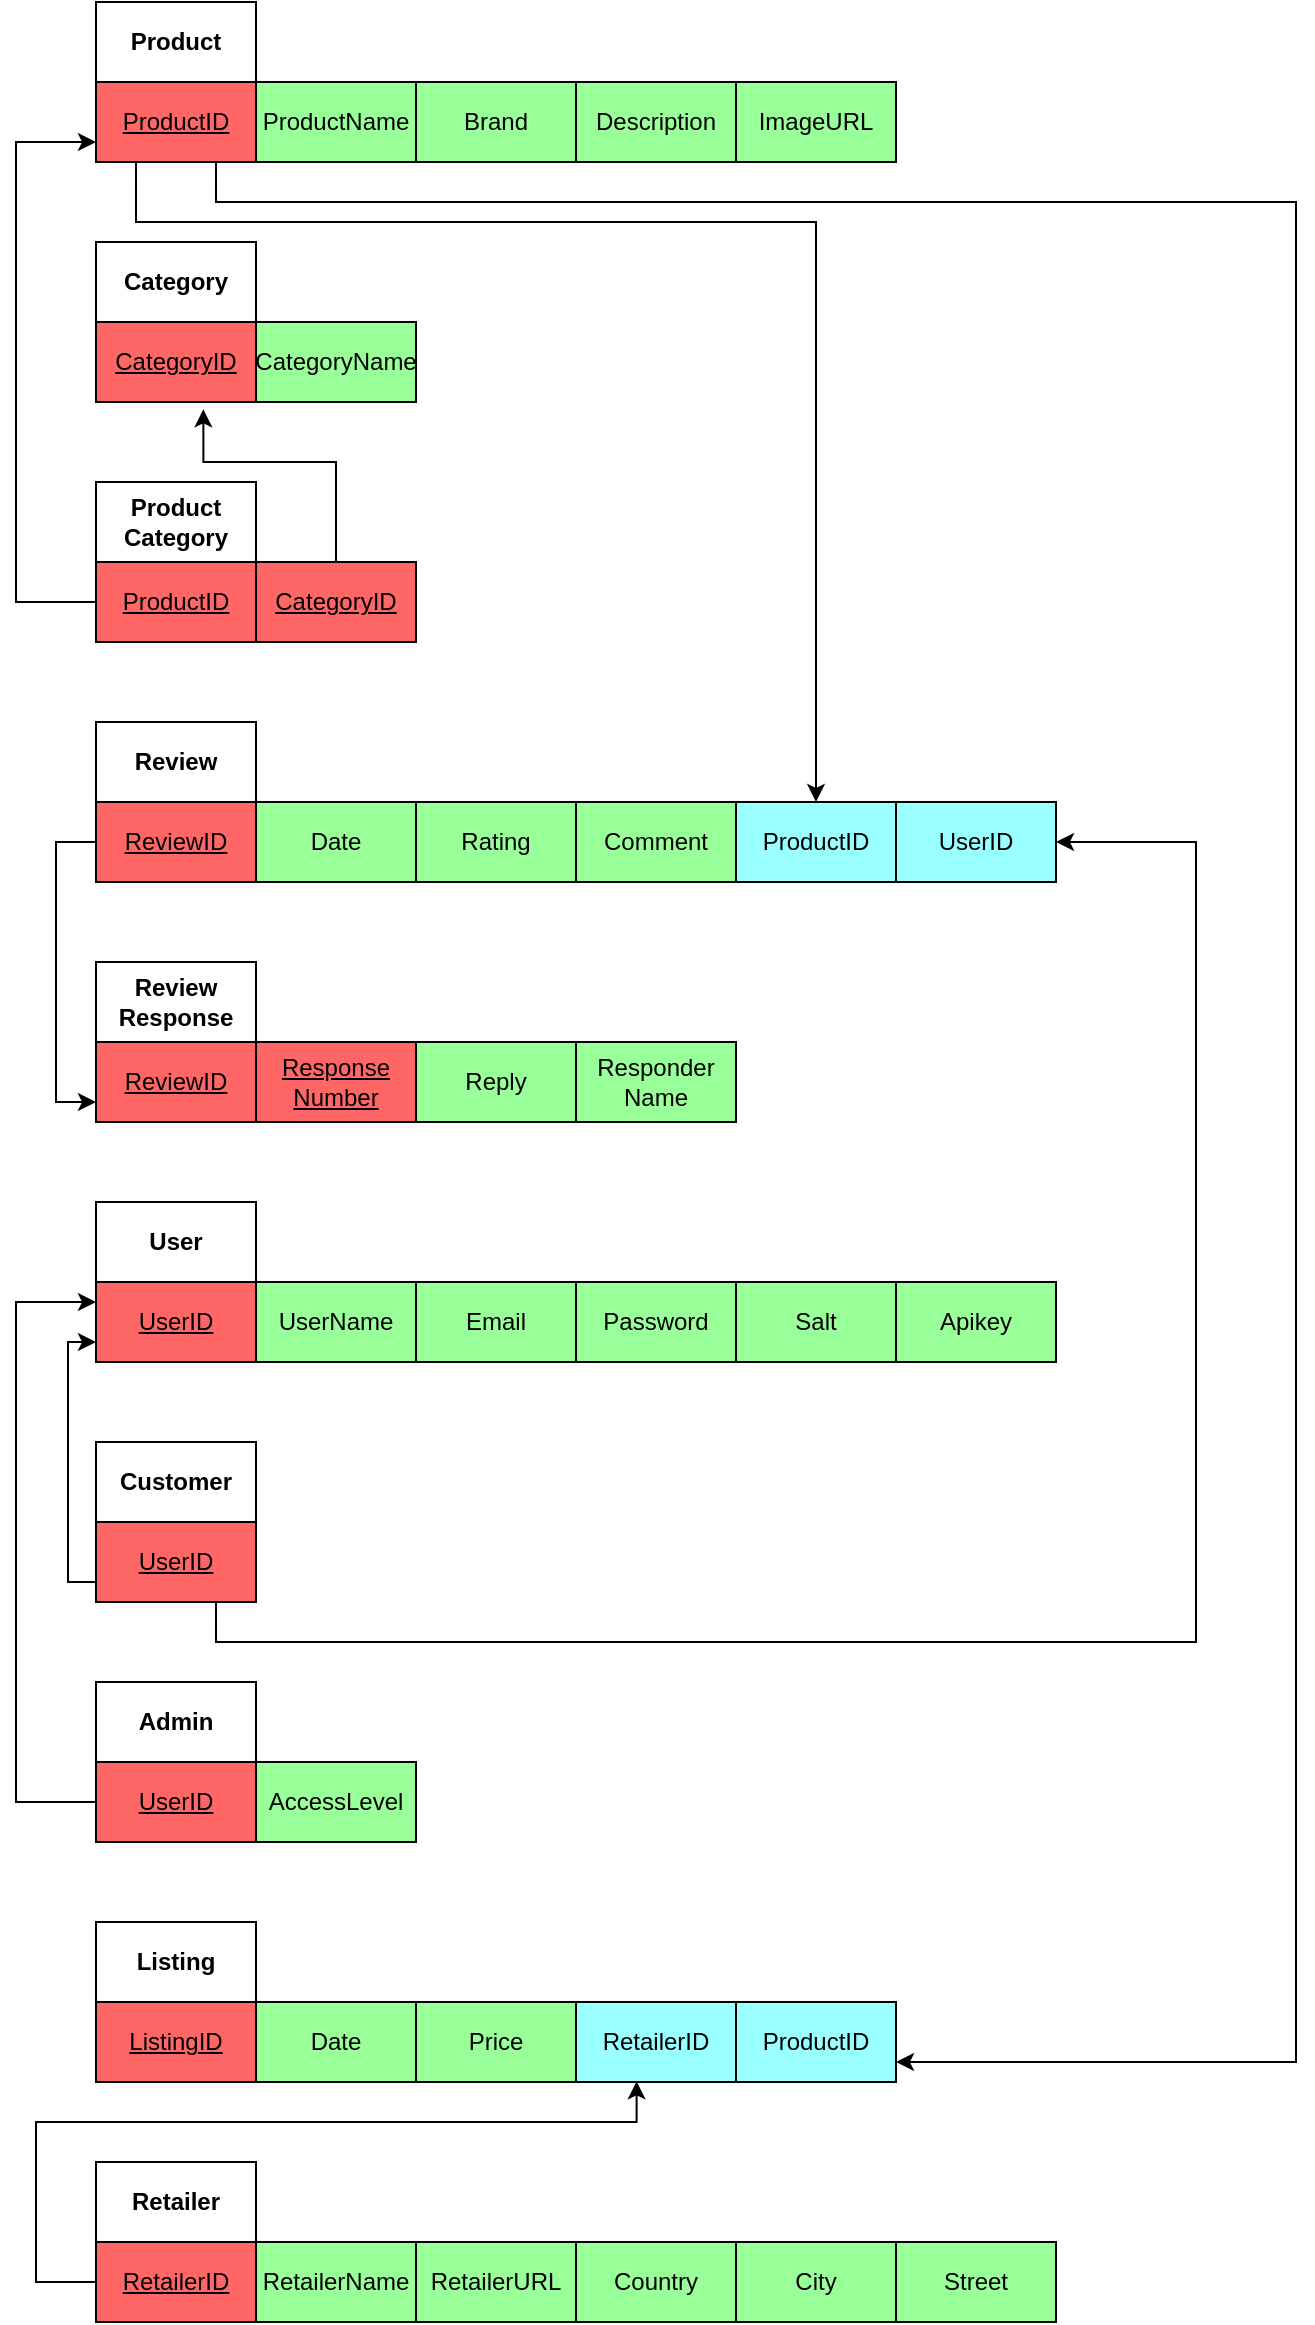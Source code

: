 <mxfile version="27.0.5">
  <diagram name="Page-1" id="e56a1550-8fbb-45ad-956c-1786394a9013">
    <mxGraphModel dx="1239" dy="695" grid="1" gridSize="10" guides="1" tooltips="1" connect="1" arrows="1" fold="1" page="1" pageScale="1" pageWidth="1100" pageHeight="850" background="none" math="0" shadow="0">
      <root>
        <mxCell id="0" />
        <mxCell id="1" parent="0" />
        <mxCell id="6jOaZCHhb_grgTxYYWfn-1" value="&lt;b&gt;Product&lt;/b&gt;" style="rounded=0;whiteSpace=wrap;html=1;" parent="1" vertex="1">
          <mxGeometry x="80" y="40" width="80" height="40" as="geometry" />
        </mxCell>
        <mxCell id="6jOaZCHhb_grgTxYYWfn-2" value="ProductName" style="rounded=0;whiteSpace=wrap;html=1;fillColor=light-dark(#99FF99,#000000);" parent="1" vertex="1">
          <mxGeometry x="160" y="80" width="80" height="40" as="geometry" />
        </mxCell>
        <mxCell id="6jOaZCHhb_grgTxYYWfn-3" style="edgeStyle=orthogonalEdgeStyle;rounded=0;orthogonalLoop=1;jettySize=auto;html=1;exitX=0.25;exitY=1;exitDx=0;exitDy=0;" parent="1" source="6jOaZCHhb_grgTxYYWfn-5" target="6jOaZCHhb_grgTxYYWfn-47" edge="1">
          <mxGeometry relative="1" as="geometry">
            <Array as="points">
              <mxPoint x="100" y="150" />
              <mxPoint x="440" y="150" />
            </Array>
          </mxGeometry>
        </mxCell>
        <mxCell id="6jOaZCHhb_grgTxYYWfn-4" style="edgeStyle=orthogonalEdgeStyle;rounded=0;orthogonalLoop=1;jettySize=auto;html=1;exitX=0.75;exitY=1;exitDx=0;exitDy=0;entryX=1;entryY=0.75;entryDx=0;entryDy=0;" parent="1" source="6jOaZCHhb_grgTxYYWfn-5" target="6jOaZCHhb_grgTxYYWfn-50" edge="1">
          <mxGeometry relative="1" as="geometry">
            <Array as="points">
              <mxPoint x="140" y="140" />
              <mxPoint x="680" y="140" />
              <mxPoint x="680" y="1070" />
            </Array>
          </mxGeometry>
        </mxCell>
        <mxCell id="6jOaZCHhb_grgTxYYWfn-5" value="&lt;u&gt;ProductID&lt;/u&gt;" style="rounded=0;whiteSpace=wrap;html=1;fillColor=light-dark(#FF6666,#000000);" parent="1" vertex="1">
          <mxGeometry x="80" y="80" width="80" height="40" as="geometry" />
        </mxCell>
        <mxCell id="6jOaZCHhb_grgTxYYWfn-6" value="Brand" style="rounded=0;whiteSpace=wrap;html=1;fillColor=light-dark(#99FF99,#000000);" parent="1" vertex="1">
          <mxGeometry x="240" y="80" width="80" height="40" as="geometry" />
        </mxCell>
        <mxCell id="6jOaZCHhb_grgTxYYWfn-7" value="Description" style="rounded=0;whiteSpace=wrap;html=1;fillColor=light-dark(#99FF99,#000000);" parent="1" vertex="1">
          <mxGeometry x="320" y="80" width="80" height="40" as="geometry" />
        </mxCell>
        <mxCell id="6jOaZCHhb_grgTxYYWfn-8" value="ImageURL" style="rounded=0;whiteSpace=wrap;html=1;fillColor=light-dark(#99FF99,#000000);" parent="1" vertex="1">
          <mxGeometry x="400" y="80" width="80" height="40" as="geometry" />
        </mxCell>
        <mxCell id="6jOaZCHhb_grgTxYYWfn-9" value="&lt;b&gt;Category&lt;/b&gt;" style="rounded=0;whiteSpace=wrap;html=1;" parent="1" vertex="1">
          <mxGeometry x="80" y="160" width="80" height="40" as="geometry" />
        </mxCell>
        <mxCell id="6jOaZCHhb_grgTxYYWfn-10" value="" style="rounded=0;whiteSpace=wrap;html=1;" parent="1" vertex="1">
          <mxGeometry x="80" y="200" width="160" height="40" as="geometry" />
        </mxCell>
        <mxCell id="6jOaZCHhb_grgTxYYWfn-11" value="&lt;u&gt;CategoryID&lt;/u&gt;" style="rounded=0;whiteSpace=wrap;html=1;fillColor=light-dark(#FF6666,#000000);" parent="1" vertex="1">
          <mxGeometry x="80" y="200" width="80" height="40" as="geometry" />
        </mxCell>
        <mxCell id="6jOaZCHhb_grgTxYYWfn-12" value="&lt;b&gt;Review&lt;/b&gt;" style="rounded=0;whiteSpace=wrap;html=1;" parent="1" vertex="1">
          <mxGeometry x="80" y="400" width="80" height="40" as="geometry" />
        </mxCell>
        <mxCell id="6jOaZCHhb_grgTxYYWfn-13" value="" style="rounded=0;whiteSpace=wrap;html=1;" parent="1" vertex="1">
          <mxGeometry x="80" y="440" width="320" height="40" as="geometry" />
        </mxCell>
        <mxCell id="6jOaZCHhb_grgTxYYWfn-14" value="Date" style="rounded=0;whiteSpace=wrap;html=1;fillColor=light-dark(#99FF99,#000000);" parent="1" vertex="1">
          <mxGeometry x="160" y="440" width="80" height="40" as="geometry" />
        </mxCell>
        <mxCell id="6jOaZCHhb_grgTxYYWfn-15" style="edgeStyle=orthogonalEdgeStyle;rounded=0;orthogonalLoop=1;jettySize=auto;html=1;entryX=0;entryY=0.75;entryDx=0;entryDy=0;" parent="1" source="6jOaZCHhb_grgTxYYWfn-16" target="6jOaZCHhb_grgTxYYWfn-44" edge="1">
          <mxGeometry relative="1" as="geometry">
            <Array as="points">
              <mxPoint x="60" y="460" />
              <mxPoint x="60" y="590" />
            </Array>
          </mxGeometry>
        </mxCell>
        <mxCell id="6jOaZCHhb_grgTxYYWfn-16" value="&lt;u&gt;ReviewID&lt;/u&gt;" style="rounded=0;whiteSpace=wrap;html=1;fillColor=light-dark(#FF6666,#000000);" parent="1" vertex="1">
          <mxGeometry x="80" y="440" width="80" height="40" as="geometry" />
        </mxCell>
        <mxCell id="6jOaZCHhb_grgTxYYWfn-17" value="Rating" style="rounded=0;whiteSpace=wrap;html=1;fillColor=light-dark(#99FF99,#000000);" parent="1" vertex="1">
          <mxGeometry x="240" y="440" width="80" height="40" as="geometry" />
        </mxCell>
        <mxCell id="6jOaZCHhb_grgTxYYWfn-18" value="Comment" style="rounded=0;whiteSpace=wrap;html=1;fillColor=light-dark(#99FF99,#000000);" parent="1" vertex="1">
          <mxGeometry x="320" y="440" width="80" height="40" as="geometry" />
        </mxCell>
        <mxCell id="6jOaZCHhb_grgTxYYWfn-19" value="&lt;b&gt;Listing&lt;/b&gt;" style="rounded=0;whiteSpace=wrap;html=1;" parent="1" vertex="1">
          <mxGeometry x="80" y="1000" width="80" height="40" as="geometry" />
        </mxCell>
        <mxCell id="6jOaZCHhb_grgTxYYWfn-20" value="" style="rounded=0;whiteSpace=wrap;html=1;" parent="1" vertex="1">
          <mxGeometry x="80" y="1040" width="240" height="40" as="geometry" />
        </mxCell>
        <mxCell id="6jOaZCHhb_grgTxYYWfn-21" value="Date" style="rounded=0;whiteSpace=wrap;html=1;fillColor=light-dark(#99FF99,#000000);" parent="1" vertex="1">
          <mxGeometry x="160" y="1040" width="80" height="40" as="geometry" />
        </mxCell>
        <mxCell id="6jOaZCHhb_grgTxYYWfn-22" value="&lt;u&gt;ListingID&lt;/u&gt;" style="rounded=0;whiteSpace=wrap;html=1;fillColor=light-dark(#FF6666,#000000);" parent="1" vertex="1">
          <mxGeometry x="80" y="1040" width="80" height="40" as="geometry" />
        </mxCell>
        <mxCell id="6jOaZCHhb_grgTxYYWfn-23" value="Price" style="rounded=0;whiteSpace=wrap;html=1;fillColor=light-dark(#99FF99,#000000);" parent="1" vertex="1">
          <mxGeometry x="240" y="1040" width="80" height="40" as="geometry" />
        </mxCell>
        <mxCell id="6jOaZCHhb_grgTxYYWfn-24" value="&lt;b&gt;Retailer&lt;/b&gt;" style="rounded=0;whiteSpace=wrap;html=1;" parent="1" vertex="1">
          <mxGeometry x="80" y="1120" width="80" height="40" as="geometry" />
        </mxCell>
        <mxCell id="6jOaZCHhb_grgTxYYWfn-25" value="" style="rounded=0;whiteSpace=wrap;html=1;" parent="1" vertex="1">
          <mxGeometry x="80" y="1160" width="160" height="40" as="geometry" />
        </mxCell>
        <mxCell id="6jOaZCHhb_grgTxYYWfn-26" value="RetailerName" style="rounded=0;whiteSpace=wrap;html=1;fillColor=light-dark(#99FF99,#000000);" parent="1" vertex="1">
          <mxGeometry x="160" y="1160" width="80" height="40" as="geometry" />
        </mxCell>
        <mxCell id="6jOaZCHhb_grgTxYYWfn-27" value="&lt;u&gt;RetailerID&lt;/u&gt;" style="rounded=0;whiteSpace=wrap;html=1;fillColor=light-dark(#FF6666,#000000);" parent="1" vertex="1">
          <mxGeometry x="80" y="1160" width="80" height="40" as="geometry" />
        </mxCell>
        <mxCell id="6jOaZCHhb_grgTxYYWfn-29" value="CategoryName" style="rounded=0;whiteSpace=wrap;html=1;fillColor=light-dark(#99FF99,#000000);" parent="1" vertex="1">
          <mxGeometry x="160" y="200" width="80" height="40" as="geometry" />
        </mxCell>
        <mxCell id="6jOaZCHhb_grgTxYYWfn-30" value="RetailerURL" style="rounded=0;whiteSpace=wrap;html=1;fillColor=light-dark(#99FF99,#000000);" parent="1" vertex="1">
          <mxGeometry x="240" y="1160" width="80" height="40" as="geometry" />
        </mxCell>
        <mxCell id="6jOaZCHhb_grgTxYYWfn-31" value="&lt;b&gt;User&lt;/b&gt;" style="rounded=0;whiteSpace=wrap;html=1;" parent="1" vertex="1">
          <mxGeometry x="80" y="640" width="80" height="40" as="geometry" />
        </mxCell>
        <mxCell id="6jOaZCHhb_grgTxYYWfn-32" value="" style="rounded=0;whiteSpace=wrap;html=1;" parent="1" vertex="1">
          <mxGeometry x="80" y="680" width="320" height="40" as="geometry" />
        </mxCell>
        <mxCell id="6jOaZCHhb_grgTxYYWfn-33" value="UserName" style="rounded=0;whiteSpace=wrap;html=1;fillColor=light-dark(#99FF99,#000000);" parent="1" vertex="1">
          <mxGeometry x="160" y="680" width="80" height="40" as="geometry" />
        </mxCell>
        <mxCell id="6jOaZCHhb_grgTxYYWfn-34" value="&lt;u&gt;UserID&lt;/u&gt;" style="rounded=0;whiteSpace=wrap;html=1;fillColor=light-dark(#FF6666,#000000);" parent="1" vertex="1">
          <mxGeometry x="80" y="680" width="80" height="40" as="geometry" />
        </mxCell>
        <mxCell id="6jOaZCHhb_grgTxYYWfn-35" value="Email" style="rounded=0;whiteSpace=wrap;html=1;fillColor=light-dark(#99FF99,#000000);" parent="1" vertex="1">
          <mxGeometry x="240" y="680" width="80" height="40" as="geometry" />
        </mxCell>
        <mxCell id="6jOaZCHhb_grgTxYYWfn-36" value="Password" style="rounded=0;whiteSpace=wrap;html=1;fillColor=light-dark(#99FF99,#000000);" parent="1" vertex="1">
          <mxGeometry x="320" y="680" width="80" height="40" as="geometry" />
        </mxCell>
        <mxCell id="6jOaZCHhb_grgTxYYWfn-37" value="Salt" style="rounded=0;whiteSpace=wrap;html=1;fillColor=light-dark(#99FF99,#000000);" parent="1" vertex="1">
          <mxGeometry x="400" y="680" width="80" height="40" as="geometry" />
        </mxCell>
        <mxCell id="6jOaZCHhb_grgTxYYWfn-38" value="Country" style="rounded=0;whiteSpace=wrap;html=1;fillColor=light-dark(#99FF99,#000000);" parent="1" vertex="1">
          <mxGeometry x="320" y="1160" width="80" height="40" as="geometry" />
        </mxCell>
        <mxCell id="6jOaZCHhb_grgTxYYWfn-39" value="City" style="rounded=0;whiteSpace=wrap;html=1;fillColor=light-dark(#99FF99,#000000);" parent="1" vertex="1">
          <mxGeometry x="400" y="1160" width="80" height="40" as="geometry" />
        </mxCell>
        <mxCell id="6jOaZCHhb_grgTxYYWfn-40" value="Street" style="rounded=0;whiteSpace=wrap;html=1;fillColor=light-dark(#99FF99,#000000);" parent="1" vertex="1">
          <mxGeometry x="480" y="1160" width="80" height="40" as="geometry" />
        </mxCell>
        <mxCell id="6jOaZCHhb_grgTxYYWfn-41" value="&lt;b&gt;Review Response&lt;/b&gt;" style="rounded=0;whiteSpace=wrap;html=1;" parent="1" vertex="1">
          <mxGeometry x="80" y="520" width="80" height="40" as="geometry" />
        </mxCell>
        <mxCell id="6jOaZCHhb_grgTxYYWfn-42" value="" style="rounded=0;whiteSpace=wrap;html=1;" parent="1" vertex="1">
          <mxGeometry x="80" y="560" width="320" height="40" as="geometry" />
        </mxCell>
        <mxCell id="6jOaZCHhb_grgTxYYWfn-43" value="Reply" style="rounded=0;whiteSpace=wrap;html=1;fillColor=light-dark(#99FF99,#000000);" parent="1" vertex="1">
          <mxGeometry x="240" y="560" width="80" height="40" as="geometry" />
        </mxCell>
        <mxCell id="6jOaZCHhb_grgTxYYWfn-44" value="&lt;u&gt;ReviewID&lt;/u&gt;" style="rounded=0;whiteSpace=wrap;html=1;fillColor=light-dark(#FF6666,#000000);" parent="1" vertex="1">
          <mxGeometry x="80" y="560" width="80" height="40" as="geometry" />
        </mxCell>
        <mxCell id="6jOaZCHhb_grgTxYYWfn-45" value="&lt;u&gt;Response Number&lt;/u&gt;" style="rounded=0;whiteSpace=wrap;html=1;fillColor=light-dark(#FF6666,#000000);" parent="1" vertex="1">
          <mxGeometry x="160" y="560" width="80" height="40" as="geometry" />
        </mxCell>
        <mxCell id="6jOaZCHhb_grgTxYYWfn-46" value="Responder Name" style="rounded=0;whiteSpace=wrap;html=1;fillColor=light-dark(#99FF99,#000000);" parent="1" vertex="1">
          <mxGeometry x="320" y="560" width="80" height="40" as="geometry" />
        </mxCell>
        <mxCell id="6jOaZCHhb_grgTxYYWfn-47" value="ProductID" style="rounded=0;whiteSpace=wrap;html=1;fillColor=light-dark(#99FFFF,#000000);" parent="1" vertex="1">
          <mxGeometry x="400" y="440" width="80" height="40" as="geometry" />
        </mxCell>
        <mxCell id="6jOaZCHhb_grgTxYYWfn-48" value="RetailerID" style="rounded=0;whiteSpace=wrap;html=1;fillColor=light-dark(#99FFFF,#000000);" parent="1" vertex="1">
          <mxGeometry x="320" y="1040" width="80" height="40" as="geometry" />
        </mxCell>
        <mxCell id="6jOaZCHhb_grgTxYYWfn-49" style="edgeStyle=orthogonalEdgeStyle;rounded=0;orthogonalLoop=1;jettySize=auto;html=1;entryX=0.379;entryY=0.992;entryDx=0;entryDy=0;entryPerimeter=0;" parent="1" source="6jOaZCHhb_grgTxYYWfn-27" target="6jOaZCHhb_grgTxYYWfn-48" edge="1">
          <mxGeometry relative="1" as="geometry">
            <Array as="points">
              <mxPoint x="50" y="1180" />
              <mxPoint x="50" y="1100" />
              <mxPoint x="350" y="1100" />
            </Array>
          </mxGeometry>
        </mxCell>
        <mxCell id="6jOaZCHhb_grgTxYYWfn-50" value="ProductID" style="rounded=0;whiteSpace=wrap;html=1;fillColor=light-dark(#99FFFF,#000000);" parent="1" vertex="1">
          <mxGeometry x="400" y="1040" width="80" height="40" as="geometry" />
        </mxCell>
        <mxCell id="6jOaZCHhb_grgTxYYWfn-51" value="&lt;b&gt;Product Category&lt;/b&gt;" style="rounded=0;whiteSpace=wrap;html=1;" parent="1" vertex="1">
          <mxGeometry x="80" y="280" width="80" height="40" as="geometry" />
        </mxCell>
        <mxCell id="6jOaZCHhb_grgTxYYWfn-52" value="" style="rounded=0;whiteSpace=wrap;html=1;" parent="1" vertex="1">
          <mxGeometry x="80" y="320" width="160" height="40" as="geometry" />
        </mxCell>
        <mxCell id="6jOaZCHhb_grgTxYYWfn-53" value="&lt;u&gt;CategoryID&lt;/u&gt;" style="rounded=0;whiteSpace=wrap;html=1;fillColor=light-dark(#FF6666,#000000);" parent="1" vertex="1">
          <mxGeometry x="160" y="320" width="80" height="40" as="geometry" />
        </mxCell>
        <mxCell id="6jOaZCHhb_grgTxYYWfn-54" value="&lt;u&gt;ProductID&lt;/u&gt;" style="rounded=0;whiteSpace=wrap;html=1;fillColor=light-dark(#FF6666,#000000);" parent="1" vertex="1">
          <mxGeometry x="80" y="320" width="80" height="40" as="geometry" />
        </mxCell>
        <mxCell id="6jOaZCHhb_grgTxYYWfn-55" style="edgeStyle=orthogonalEdgeStyle;rounded=0;orthogonalLoop=1;jettySize=auto;html=1;exitX=0.5;exitY=1;exitDx=0;exitDy=0;entryX=0;entryY=0.75;entryDx=0;entryDy=0;" parent="1" source="6jOaZCHhb_grgTxYYWfn-54" target="6jOaZCHhb_grgTxYYWfn-5" edge="1">
          <mxGeometry relative="1" as="geometry">
            <Array as="points">
              <mxPoint x="80" y="360" />
              <mxPoint x="80" y="340" />
              <mxPoint x="40" y="340" />
              <mxPoint x="40" y="110" />
            </Array>
            <mxPoint x="360" y="170" as="sourcePoint" />
            <mxPoint x="700" y="490" as="targetPoint" />
          </mxGeometry>
        </mxCell>
        <mxCell id="6jOaZCHhb_grgTxYYWfn-56" style="edgeStyle=orthogonalEdgeStyle;rounded=0;orthogonalLoop=1;jettySize=auto;html=1;exitX=0.5;exitY=0;exitDx=0;exitDy=0;entryX=0.671;entryY=1.092;entryDx=0;entryDy=0;entryPerimeter=0;" parent="1" source="6jOaZCHhb_grgTxYYWfn-53" target="6jOaZCHhb_grgTxYYWfn-11" edge="1">
          <mxGeometry relative="1" as="geometry">
            <Array as="points">
              <mxPoint x="200" y="270" />
              <mxPoint x="134" y="270" />
            </Array>
            <mxPoint x="420" y="430" as="sourcePoint" />
            <mxPoint x="380" y="180" as="targetPoint" />
          </mxGeometry>
        </mxCell>
        <mxCell id="6jOaZCHhb_grgTxYYWfn-57" value="&lt;b&gt;Customer&lt;/b&gt;" style="rounded=0;whiteSpace=wrap;html=1;" parent="1" vertex="1">
          <mxGeometry x="80" y="760" width="80" height="40" as="geometry" />
        </mxCell>
        <mxCell id="6jOaZCHhb_grgTxYYWfn-60" value="&lt;u&gt;UserID&lt;/u&gt;" style="rounded=0;whiteSpace=wrap;html=1;fillColor=light-dark(#FF6666,#000000);" parent="1" vertex="1">
          <mxGeometry x="80" y="800" width="80" height="40" as="geometry" />
        </mxCell>
        <mxCell id="6jOaZCHhb_grgTxYYWfn-61" value="&lt;b&gt;Admin&lt;/b&gt;" style="rounded=0;whiteSpace=wrap;html=1;" parent="1" vertex="1">
          <mxGeometry x="80" y="880" width="80" height="40" as="geometry" />
        </mxCell>
        <mxCell id="6jOaZCHhb_grgTxYYWfn-62" value="" style="rounded=0;whiteSpace=wrap;html=1;" parent="1" vertex="1">
          <mxGeometry x="80" y="920" width="160" height="40" as="geometry" />
        </mxCell>
        <mxCell id="6jOaZCHhb_grgTxYYWfn-63" value="AccessLevel" style="rounded=0;whiteSpace=wrap;html=1;fillColor=light-dark(#99FF99,#000000);" parent="1" vertex="1">
          <mxGeometry x="160" y="920" width="80" height="40" as="geometry" />
        </mxCell>
        <mxCell id="6jOaZCHhb_grgTxYYWfn-64" value="&lt;u&gt;UserID&lt;/u&gt;" style="rounded=0;whiteSpace=wrap;html=1;fillColor=light-dark(#FF6666,#000000);" parent="1" vertex="1">
          <mxGeometry x="80" y="920" width="80" height="40" as="geometry" />
        </mxCell>
        <mxCell id="6jOaZCHhb_grgTxYYWfn-65" style="edgeStyle=orthogonalEdgeStyle;rounded=0;orthogonalLoop=1;jettySize=auto;html=1;exitX=0;exitY=0.75;exitDx=0;exitDy=0;entryX=0;entryY=0.75;entryDx=0;entryDy=0;" parent="1" source="6jOaZCHhb_grgTxYYWfn-60" target="6jOaZCHhb_grgTxYYWfn-34" edge="1">
          <mxGeometry relative="1" as="geometry">
            <Array as="points">
              <mxPoint x="66" y="830" />
              <mxPoint x="66" y="710" />
            </Array>
            <mxPoint x="66" y="826" as="sourcePoint" />
            <mxPoint y="750" as="targetPoint" />
          </mxGeometry>
        </mxCell>
        <mxCell id="6jOaZCHhb_grgTxYYWfn-66" style="edgeStyle=orthogonalEdgeStyle;rounded=0;orthogonalLoop=1;jettySize=auto;html=1;exitX=0;exitY=0.5;exitDx=0;exitDy=0;entryX=0;entryY=0.25;entryDx=0;entryDy=0;" parent="1" source="6jOaZCHhb_grgTxYYWfn-64" target="6jOaZCHhb_grgTxYYWfn-34" edge="1">
          <mxGeometry relative="1" as="geometry">
            <Array as="points">
              <mxPoint x="40" y="940" />
              <mxPoint x="40" y="690" />
            </Array>
            <mxPoint x="54" y="940" as="sourcePoint" />
            <mxPoint x="70" y="690" as="targetPoint" />
          </mxGeometry>
        </mxCell>
        <mxCell id="6jOaZCHhb_grgTxYYWfn-67" value="UserID" style="rounded=0;whiteSpace=wrap;html=1;fillColor=light-dark(#99FFFF,#000000);" parent="1" vertex="1">
          <mxGeometry x="480" y="440" width="80" height="40" as="geometry" />
        </mxCell>
        <mxCell id="6jOaZCHhb_grgTxYYWfn-69" style="edgeStyle=orthogonalEdgeStyle;rounded=0;orthogonalLoop=1;jettySize=auto;html=1;exitX=0.75;exitY=1;exitDx=0;exitDy=0;" parent="1" source="6jOaZCHhb_grgTxYYWfn-60" target="6jOaZCHhb_grgTxYYWfn-67" edge="1">
          <mxGeometry relative="1" as="geometry">
            <Array as="points">
              <mxPoint x="140" y="860" />
              <mxPoint x="630" y="860" />
              <mxPoint x="630" y="460" />
            </Array>
            <mxPoint x="344" y="890" as="sourcePoint" />
            <mxPoint x="344" y="770" as="targetPoint" />
          </mxGeometry>
        </mxCell>
        <mxCell id="No1rxoJbxwtz_VZR3DDK-1" value="Apikey" style="rounded=0;whiteSpace=wrap;html=1;fillColor=light-dark(#99FF99,#000000);" vertex="1" parent="1">
          <mxGeometry x="480" y="680" width="80" height="40" as="geometry" />
        </mxCell>
      </root>
    </mxGraphModel>
  </diagram>
</mxfile>
